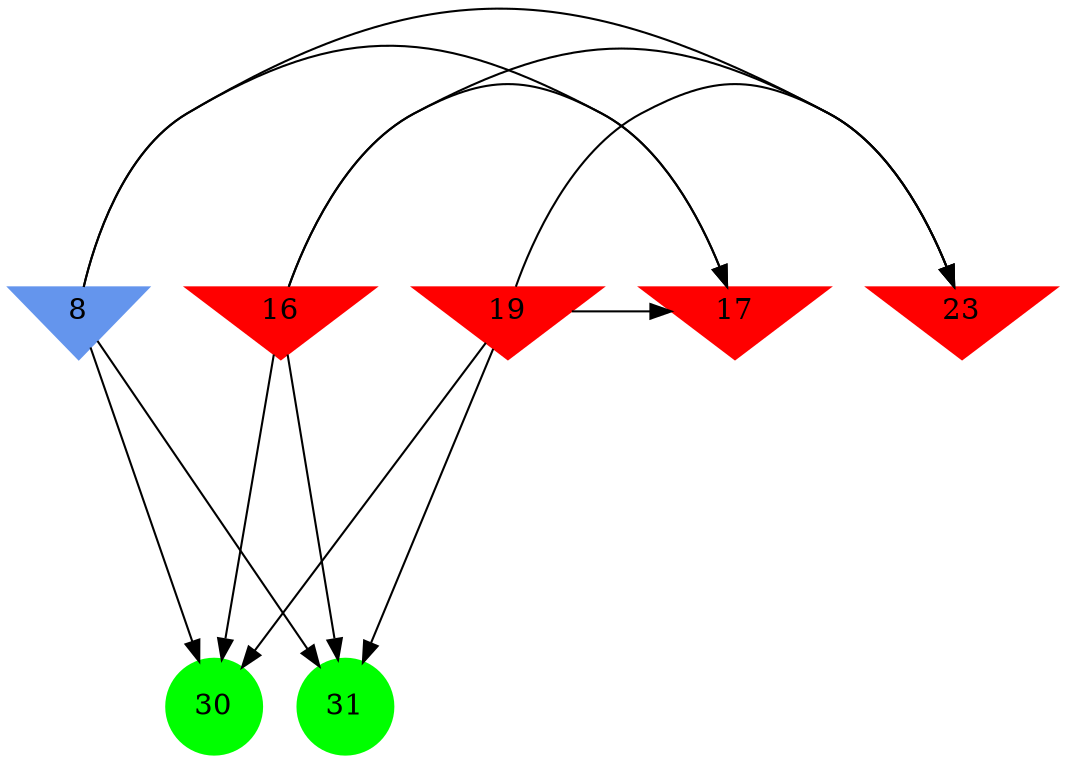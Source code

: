 digraph brain {
	ranksep=2.0;
	8 [shape=invtriangle,style=filled,color=cornflowerblue];
	16 [shape=invtriangle,style=filled,color=red];
	17 [shape=invtriangle,style=filled,color=red];
	19 [shape=invtriangle,style=filled,color=red];
	23 [shape=invtriangle,style=filled,color=red];
	30 [shape=circle,style=filled,color=green];
	31 [shape=circle,style=filled,color=green];
	16	->	23;
	16	->	30;
	16	->	17;
	16	->	31;
	8	->	23;
	8	->	30;
	8	->	17;
	8	->	31;
	19	->	23;
	19	->	30;
	19	->	17;
	19	->	31;
	{ rank=same; 8; 16; 17; 19; 23; }
	{ rank=same; }
	{ rank=same; 30; 31; }
}
